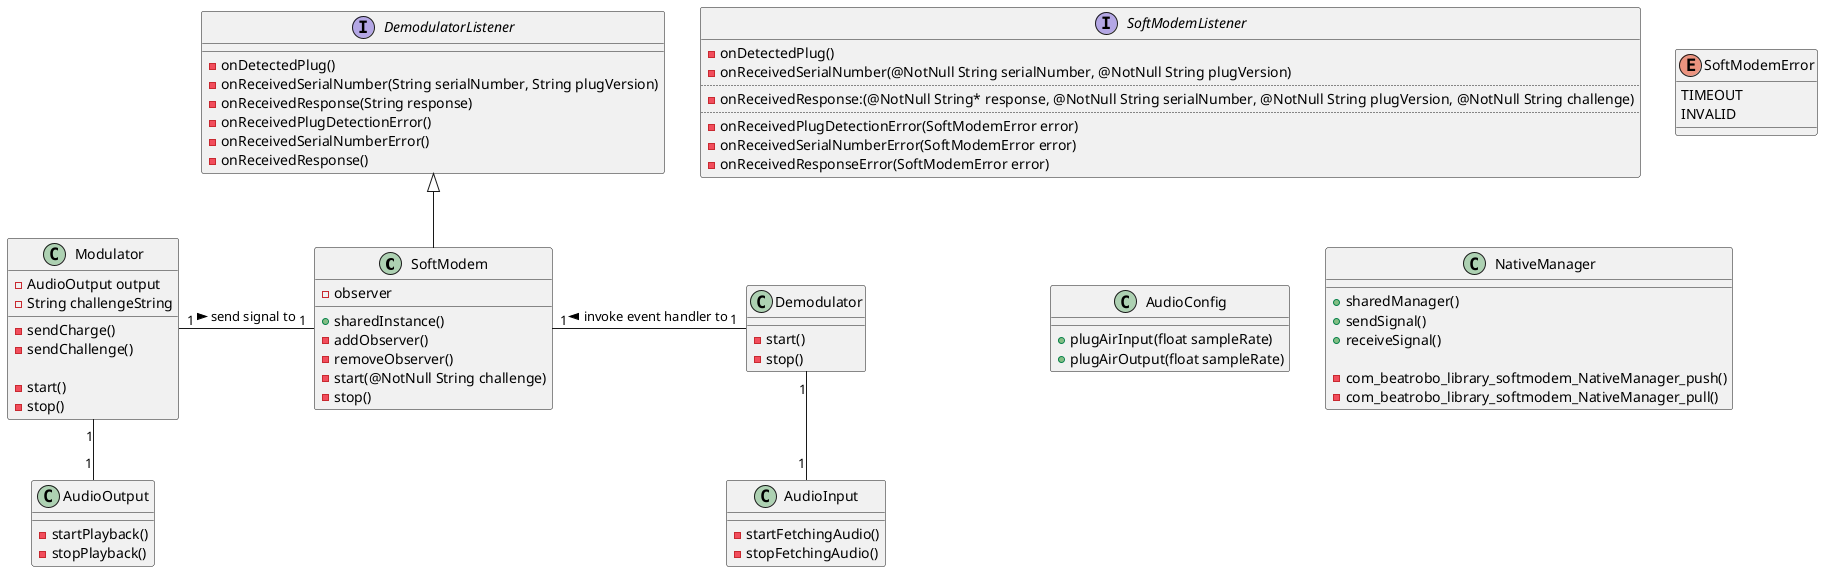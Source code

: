 @startuml

!define _TITLE_ SoftModem
!define _PROJECT_CODE_ SoftModem
!define _LAST_MODIFIED_ 2015-02-02
!define _VERSION_ 0.1.1

class SoftModem {
    - observer
    + sharedInstance()
    - addObserver()
    - removeObserver()
    - start(@NotNull String challenge)
    - stop()
}
interface SoftModemListener {
    - onDetectedPlug()
    - onReceivedSerialNumber(@NotNull String serialNumber, @NotNull String plugVersion)
    ..
    - onReceivedResponse:(@NotNull String* response, @NotNull String serialNumber, @NotNull String plugVersion, @NotNull String challenge)
    ..
    ' called when softmodem can't detect plug for some reasons. (timeout/failed)
    - onReceivedPlugDetectionError(SoftModemError error)
    ' called when softmodem can't receive serial number for some reasons. (timeout/failed)
    - onReceivedSerialNumberError(SoftModemError error)
    ' called when softmodem can't receive response for some reasons.
    - onReceivedResponseError(SoftModemError error)
}
enum SoftModemError {
    TIMEOUT
    INVALID
}

class Modulator {
    - AudioOutput output
    - String challengeString
    - sendCharge()
    - sendChallenge()

    - start()
    - stop()
}
class Demodulator {
    - start()
    - stop()
}
interface DemodulatorListener {
    - onDetectedPlug()
    - onReceivedSerialNumber(String serialNumber, String plugVersion)
    - onReceivedResponse(String response)
    - onReceivedPlugDetectionError()
    - onReceivedSerialNumberError()
    - onReceivedResponse()
}
class AudioConfig {
    + plugAirInput(float sampleRate)
    + plugAirOutput(float sampleRate)
}

' Custom AudioTrack Class
class AudioInput {
    - startFetchingAudio()
    - stopFetchingAudio()
}
' Custom AudioRecord Class
class AudioOutput {
    - startPlayback()
    - stopPlayback()
}

Modulator "1" - "1" SoftModem : > send signal to
Modulator "1" -- "1" AudioOutput
DemodulatorListener <|-- SoftModem
SoftModem "1" - "1" Demodulator : < invoke event handler to
Demodulator "1" -- "1" AudioInput

class NativeManager {
    + sharedManager()
    + sendSignal()
    + receiveSignal()

    ' called from sendSignal() via AudioOutput
    - com_beatrobo_library_softmodem_NativeManager_push()
    - com_beatrobo_library_softmodem_NativeManager_pull()
}



@enduml